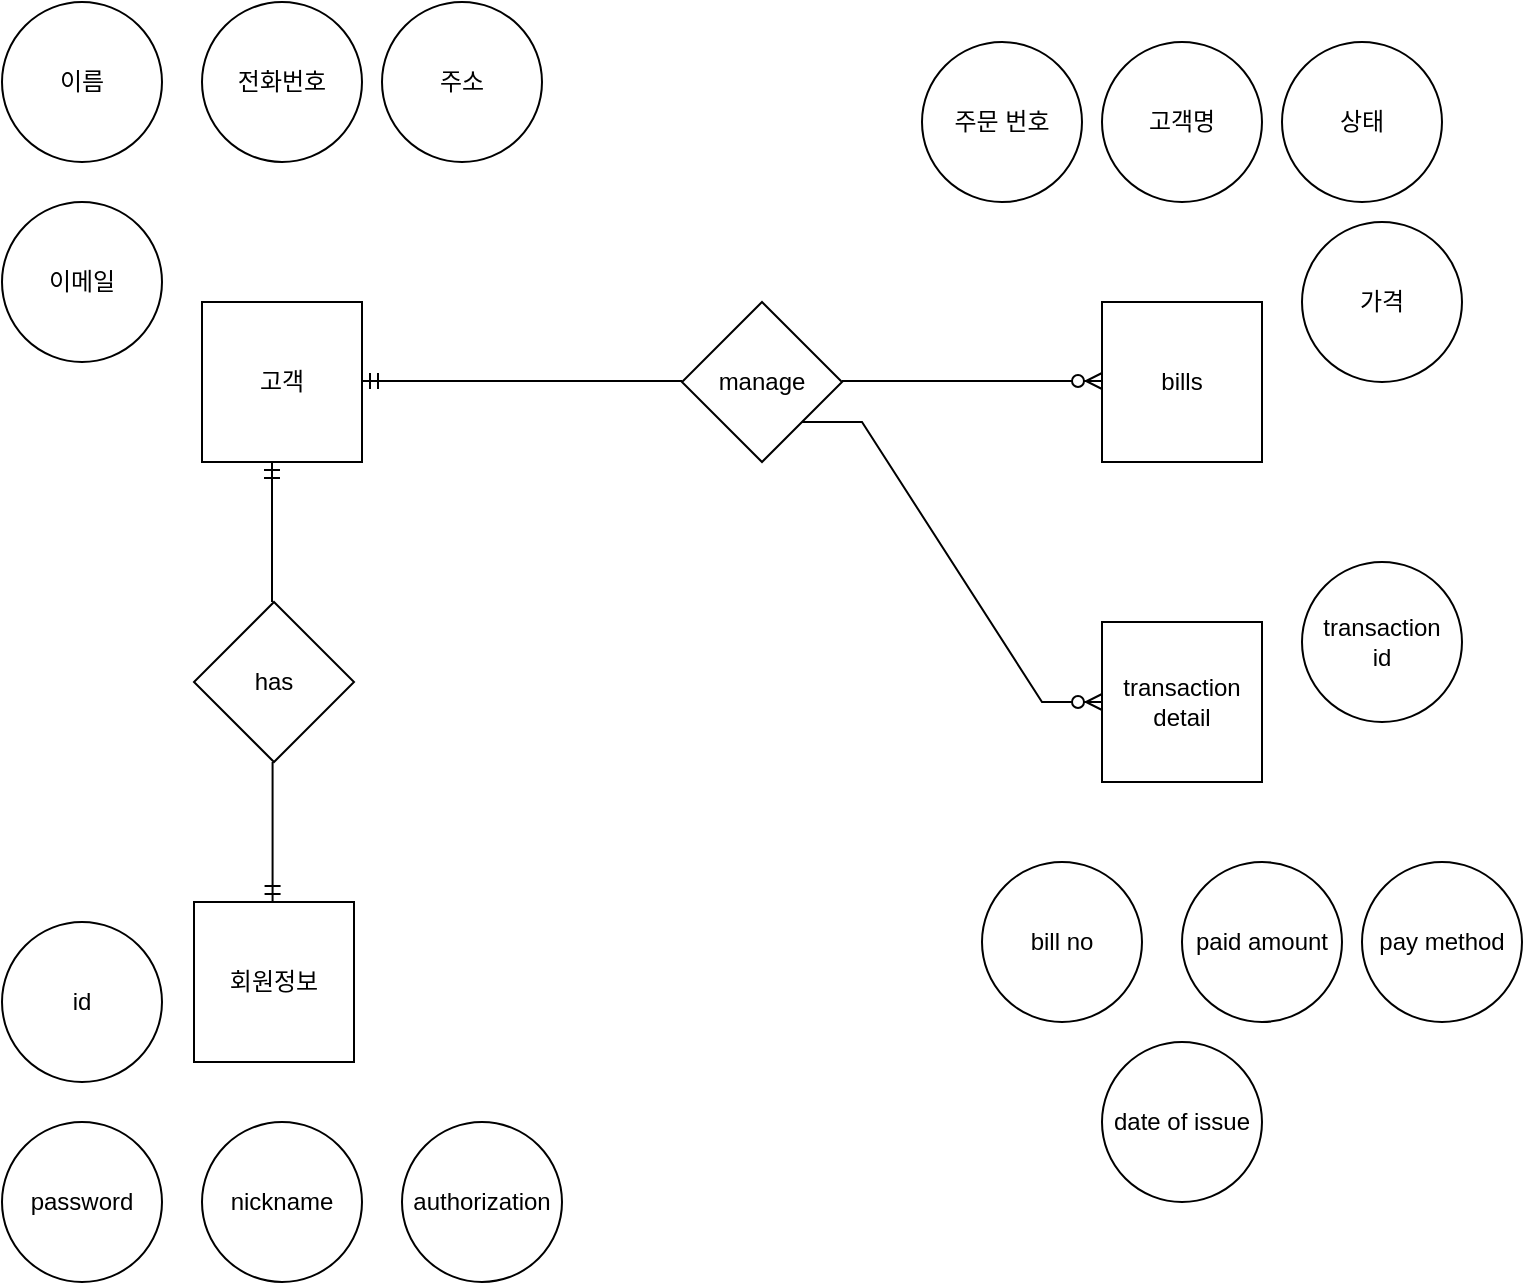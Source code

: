 <mxfile version="21.1.1" type="github">
  <diagram name="Page-1" id="cH5VUKS3W0jNmMDxjwPN">
    <mxGraphModel dx="621" dy="778" grid="1" gridSize="10" guides="1" tooltips="1" connect="1" arrows="1" fold="1" page="1" pageScale="1" pageWidth="850" pageHeight="1100" math="0" shadow="0">
      <root>
        <mxCell id="0" />
        <mxCell id="1" parent="0" />
        <mxCell id="KZ3tzI504oNNtsIOOo6G-2" value="고객" style="whiteSpace=wrap;html=1;aspect=fixed;" vertex="1" parent="1">
          <mxGeometry x="120" y="410" width="80" height="80" as="geometry" />
        </mxCell>
        <mxCell id="KZ3tzI504oNNtsIOOo6G-3" value="bills" style="whiteSpace=wrap;html=1;aspect=fixed;" vertex="1" parent="1">
          <mxGeometry x="570" y="410" width="80" height="80" as="geometry" />
        </mxCell>
        <mxCell id="KZ3tzI504oNNtsIOOo6G-4" value="transaction&lt;br&gt;detail" style="whiteSpace=wrap;html=1;aspect=fixed;" vertex="1" parent="1">
          <mxGeometry x="570" y="570" width="80" height="80" as="geometry" />
        </mxCell>
        <mxCell id="KZ3tzI504oNNtsIOOo6G-5" value="manage" style="rhombus;whiteSpace=wrap;html=1;" vertex="1" parent="1">
          <mxGeometry x="360" y="410" width="80" height="80" as="geometry" />
        </mxCell>
        <mxCell id="KZ3tzI504oNNtsIOOo6G-8" value="" style="edgeStyle=entityRelationEdgeStyle;fontSize=12;html=1;endArrow=none;rounded=0;startArrow=ERmandOne;startFill=0;endFill=0;" edge="1" parent="1">
          <mxGeometry width="100" height="100" relative="1" as="geometry">
            <mxPoint x="200" y="449.5" as="sourcePoint" />
            <mxPoint x="360" y="449.5" as="targetPoint" />
          </mxGeometry>
        </mxCell>
        <mxCell id="KZ3tzI504oNNtsIOOo6G-9" value="" style="edgeStyle=entityRelationEdgeStyle;fontSize=12;html=1;endArrow=ERzeroToMany;startArrow=none;rounded=0;startFill=0;" edge="1" parent="1">
          <mxGeometry width="100" height="100" relative="1" as="geometry">
            <mxPoint x="440" y="449.5" as="sourcePoint" />
            <mxPoint x="570" y="449.5" as="targetPoint" />
          </mxGeometry>
        </mxCell>
        <mxCell id="KZ3tzI504oNNtsIOOo6G-15" value="전화번호" style="ellipse;whiteSpace=wrap;html=1;aspect=fixed;" vertex="1" parent="1">
          <mxGeometry x="120" y="260" width="80" height="80" as="geometry" />
        </mxCell>
        <mxCell id="KZ3tzI504oNNtsIOOo6G-16" value="이름" style="ellipse;whiteSpace=wrap;html=1;aspect=fixed;" vertex="1" parent="1">
          <mxGeometry x="20" y="260" width="80" height="80" as="geometry" />
        </mxCell>
        <mxCell id="KZ3tzI504oNNtsIOOo6G-17" value="이메일" style="ellipse;whiteSpace=wrap;html=1;aspect=fixed;" vertex="1" parent="1">
          <mxGeometry x="20" y="360" width="80" height="80" as="geometry" />
        </mxCell>
        <mxCell id="KZ3tzI504oNNtsIOOo6G-20" value="주소" style="ellipse;whiteSpace=wrap;html=1;aspect=fixed;" vertex="1" parent="1">
          <mxGeometry x="210" y="260" width="80" height="80" as="geometry" />
        </mxCell>
        <mxCell id="KZ3tzI504oNNtsIOOo6G-21" value="has" style="rhombus;whiteSpace=wrap;html=1;" vertex="1" parent="1">
          <mxGeometry x="116" y="560" width="80" height="80" as="geometry" />
        </mxCell>
        <mxCell id="KZ3tzI504oNNtsIOOo6G-22" value="" style="endArrow=none;html=1;rounded=0;startArrow=ERmandOne;startFill=0;" edge="1" parent="1">
          <mxGeometry width="50" height="50" relative="1" as="geometry">
            <mxPoint x="155" y="490" as="sourcePoint" />
            <mxPoint x="155" y="560" as="targetPoint" />
          </mxGeometry>
        </mxCell>
        <mxCell id="KZ3tzI504oNNtsIOOo6G-23" value="회원정보" style="whiteSpace=wrap;html=1;aspect=fixed;" vertex="1" parent="1">
          <mxGeometry x="116" y="710" width="80" height="80" as="geometry" />
        </mxCell>
        <mxCell id="KZ3tzI504oNNtsIOOo6G-24" value="" style="endArrow=ERmandOne;html=1;rounded=0;startArrow=none;startFill=0;endFill=0;" edge="1" parent="1">
          <mxGeometry width="50" height="50" relative="1" as="geometry">
            <mxPoint x="155.29" y="640" as="sourcePoint" />
            <mxPoint x="155.29" y="710" as="targetPoint" />
          </mxGeometry>
        </mxCell>
        <mxCell id="KZ3tzI504oNNtsIOOo6G-25" value="id" style="ellipse;whiteSpace=wrap;html=1;aspect=fixed;" vertex="1" parent="1">
          <mxGeometry x="20" y="720" width="80" height="80" as="geometry" />
        </mxCell>
        <mxCell id="KZ3tzI504oNNtsIOOo6G-26" value="password" style="ellipse;whiteSpace=wrap;html=1;aspect=fixed;" vertex="1" parent="1">
          <mxGeometry x="20" y="820" width="80" height="80" as="geometry" />
        </mxCell>
        <mxCell id="KZ3tzI504oNNtsIOOo6G-27" value="nickname" style="ellipse;whiteSpace=wrap;html=1;aspect=fixed;" vertex="1" parent="1">
          <mxGeometry x="120" y="820" width="80" height="80" as="geometry" />
        </mxCell>
        <mxCell id="KZ3tzI504oNNtsIOOo6G-28" value="authorization" style="ellipse;whiteSpace=wrap;html=1;aspect=fixed;" vertex="1" parent="1">
          <mxGeometry x="220" y="820" width="80" height="80" as="geometry" />
        </mxCell>
        <mxCell id="KZ3tzI504oNNtsIOOo6G-29" value="고객명" style="ellipse;whiteSpace=wrap;html=1;aspect=fixed;" vertex="1" parent="1">
          <mxGeometry x="570" y="280" width="80" height="80" as="geometry" />
        </mxCell>
        <mxCell id="KZ3tzI504oNNtsIOOo6G-30" value="상태" style="ellipse;whiteSpace=wrap;html=1;aspect=fixed;" vertex="1" parent="1">
          <mxGeometry x="660" y="280" width="80" height="80" as="geometry" />
        </mxCell>
        <mxCell id="KZ3tzI504oNNtsIOOo6G-31" value="가격" style="ellipse;whiteSpace=wrap;html=1;aspect=fixed;" vertex="1" parent="1">
          <mxGeometry x="670" y="370" width="80" height="80" as="geometry" />
        </mxCell>
        <mxCell id="KZ3tzI504oNNtsIOOo6G-32" value="주문 번호" style="ellipse;whiteSpace=wrap;html=1;aspect=fixed;" vertex="1" parent="1">
          <mxGeometry x="480" y="280" width="80" height="80" as="geometry" />
        </mxCell>
        <mxCell id="KZ3tzI504oNNtsIOOo6G-33" value="" style="edgeStyle=entityRelationEdgeStyle;fontSize=12;html=1;endArrow=ERzeroToMany;startArrow=none;rounded=0;startFill=0;entryX=0;entryY=0.5;entryDx=0;entryDy=0;" edge="1" parent="1" target="KZ3tzI504oNNtsIOOo6G-4">
          <mxGeometry width="100" height="100" relative="1" as="geometry">
            <mxPoint x="420" y="470" as="sourcePoint" />
            <mxPoint x="540" y="470" as="targetPoint" />
          </mxGeometry>
        </mxCell>
        <mxCell id="KZ3tzI504oNNtsIOOo6G-34" value="transaction&lt;br&gt;id" style="ellipse;whiteSpace=wrap;html=1;aspect=fixed;" vertex="1" parent="1">
          <mxGeometry x="670" y="540" width="80" height="80" as="geometry" />
        </mxCell>
        <mxCell id="KZ3tzI504oNNtsIOOo6G-35" value="bill no" style="ellipse;whiteSpace=wrap;html=1;aspect=fixed;" vertex="1" parent="1">
          <mxGeometry x="510" y="690" width="80" height="80" as="geometry" />
        </mxCell>
        <mxCell id="KZ3tzI504oNNtsIOOo6G-36" value="paid amount" style="ellipse;whiteSpace=wrap;html=1;aspect=fixed;" vertex="1" parent="1">
          <mxGeometry x="610" y="690" width="80" height="80" as="geometry" />
        </mxCell>
        <mxCell id="KZ3tzI504oNNtsIOOo6G-37" value="pay method" style="ellipse;whiteSpace=wrap;html=1;aspect=fixed;" vertex="1" parent="1">
          <mxGeometry x="700" y="690" width="80" height="80" as="geometry" />
        </mxCell>
        <mxCell id="KZ3tzI504oNNtsIOOo6G-38" value="date of issue" style="ellipse;whiteSpace=wrap;html=1;aspect=fixed;" vertex="1" parent="1">
          <mxGeometry x="570" y="780" width="80" height="80" as="geometry" />
        </mxCell>
      </root>
    </mxGraphModel>
  </diagram>
</mxfile>
